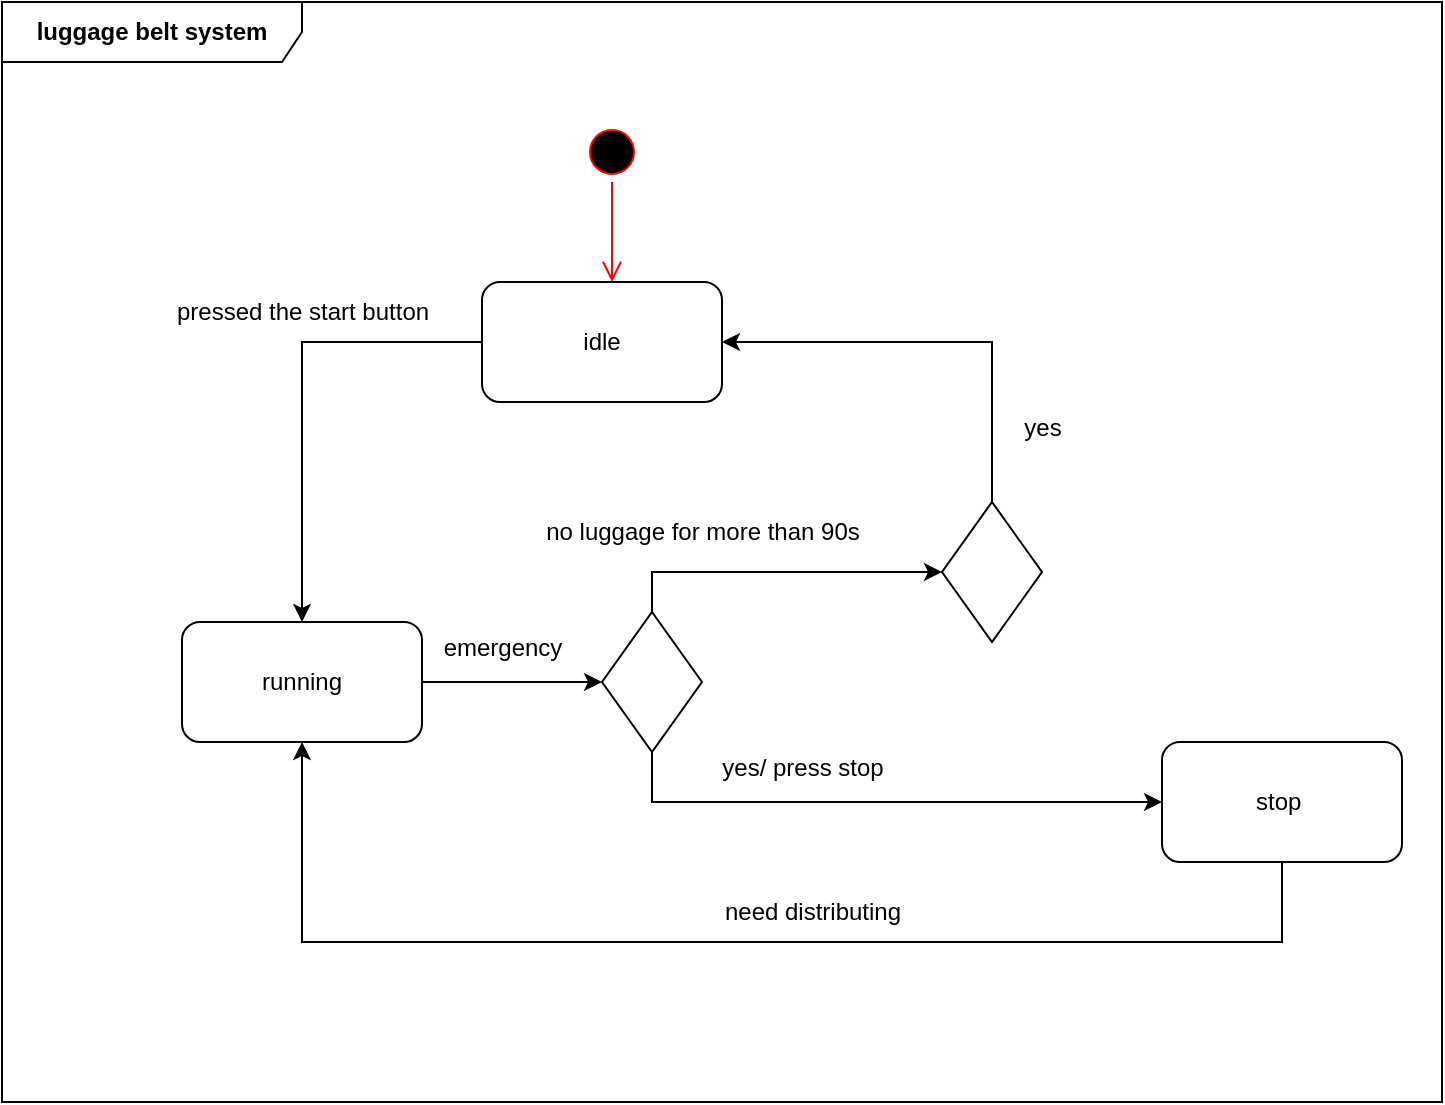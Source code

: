 <mxfile version="25.0.2">
  <diagram name="第 1 页" id="my6psRx36sx4CEshfAXe">
    <mxGraphModel dx="910" dy="682" grid="1" gridSize="10" guides="1" tooltips="1" connect="1" arrows="1" fold="1" page="1" pageScale="1" pageWidth="827" pageHeight="1169" math="0" shadow="0">
      <root>
        <mxCell id="0" />
        <mxCell id="1" parent="0" />
        <mxCell id="9LTyGF_zmnU4k7wedIG_-1" value="&lt;div class=&quot;lake-content&quot;&gt;&lt;strong&gt;&lt;span style=&quot;&quot; class=&quot;ne-text&quot;&gt;luggage belt system&lt;/span&gt;&lt;/strong&gt;&lt;/div&gt;" style="shape=umlFrame;whiteSpace=wrap;html=1;pointerEvents=0;fontColor=default;width=150;height=30;" vertex="1" parent="1">
          <mxGeometry x="20" y="60" width="720" height="550" as="geometry" />
        </mxCell>
        <mxCell id="9LTyGF_zmnU4k7wedIG_-2" value="" style="ellipse;html=1;shape=startState;fillColor=#000000;strokeColor=#ff0000;" vertex="1" parent="1">
          <mxGeometry x="310" y="120" width="30" height="30" as="geometry" />
        </mxCell>
        <mxCell id="9LTyGF_zmnU4k7wedIG_-3" value="" style="edgeStyle=orthogonalEdgeStyle;html=1;verticalAlign=bottom;endArrow=open;endSize=8;strokeColor=#ff0000;rounded=0;" edge="1" source="9LTyGF_zmnU4k7wedIG_-2" parent="1">
          <mxGeometry relative="1" as="geometry">
            <mxPoint x="325" y="200" as="targetPoint" />
          </mxGeometry>
        </mxCell>
        <mxCell id="9LTyGF_zmnU4k7wedIG_-9" value="" style="edgeStyle=orthogonalEdgeStyle;rounded=0;orthogonalLoop=1;jettySize=auto;html=1;" edge="1" parent="1" source="9LTyGF_zmnU4k7wedIG_-6" target="9LTyGF_zmnU4k7wedIG_-8">
          <mxGeometry relative="1" as="geometry" />
        </mxCell>
        <mxCell id="9LTyGF_zmnU4k7wedIG_-6" value="idle" style="rounded=1;whiteSpace=wrap;html=1;" vertex="1" parent="1">
          <mxGeometry x="260" y="200" width="120" height="60" as="geometry" />
        </mxCell>
        <mxCell id="9LTyGF_zmnU4k7wedIG_-26" style="edgeStyle=orthogonalEdgeStyle;rounded=0;orthogonalLoop=1;jettySize=auto;html=1;exitX=1;exitY=0.5;exitDx=0;exitDy=0;entryX=0;entryY=0.5;entryDx=0;entryDy=0;" edge="1" parent="1" source="9LTyGF_zmnU4k7wedIG_-8" target="9LTyGF_zmnU4k7wedIG_-24">
          <mxGeometry relative="1" as="geometry" />
        </mxCell>
        <mxCell id="9LTyGF_zmnU4k7wedIG_-8" value="running" style="whiteSpace=wrap;html=1;rounded=1;" vertex="1" parent="1">
          <mxGeometry x="110" y="370" width="120" height="60" as="geometry" />
        </mxCell>
        <mxCell id="9LTyGF_zmnU4k7wedIG_-10" value="&lt;div class=&quot;lake-content&quot;&gt;&lt;span class=&quot;ne-text&quot; style=&quot;&quot;&gt;pressed the start button&lt;/span&gt;&lt;/div&gt;" style="text;html=1;align=center;verticalAlign=middle;resizable=0;points=[];autosize=1;strokeColor=none;fillColor=none;fontColor=default;" vertex="1" parent="1">
          <mxGeometry x="95" y="200" width="150" height="30" as="geometry" />
        </mxCell>
        <mxCell id="9LTyGF_zmnU4k7wedIG_-20" style="edgeStyle=orthogonalEdgeStyle;rounded=0;orthogonalLoop=1;jettySize=auto;html=1;entryX=0.5;entryY=1;entryDx=0;entryDy=0;exitX=0.5;exitY=1;exitDx=0;exitDy=0;" edge="1" parent="1" source="9LTyGF_zmnU4k7wedIG_-18" target="9LTyGF_zmnU4k7wedIG_-8">
          <mxGeometry relative="1" as="geometry">
            <Array as="points">
              <mxPoint x="660" y="530" />
              <mxPoint x="170" y="530" />
            </Array>
          </mxGeometry>
        </mxCell>
        <mxCell id="9LTyGF_zmnU4k7wedIG_-18" value="stop&amp;nbsp;" style="whiteSpace=wrap;html=1;rounded=1;" vertex="1" parent="1">
          <mxGeometry x="600" y="430" width="120" height="60" as="geometry" />
        </mxCell>
        <mxCell id="9LTyGF_zmnU4k7wedIG_-21" value="&lt;span style=&quot;color: rgba(0, 0, 0, 0); font-family: monospace; font-size: 0px; text-align: start;&quot;&gt;%3CmxGraphModel%3E%3Croot%3E%3CmxCell%20id%3D%220%22%2F%3E%3CmxCell%20id%3D%221%22%20parent%3D%220%22%2F%3E%3CmxCell%20id%3D%222%22%20value%3D%22need%20distributing%22%20style%3D%22text%3Bhtml%3D1%3Balign%3Dcenter%3BverticalAlign%3Dmiddle%3Bresizable%3D0%3Bpoints%3D%5B%5D%3Bautosize%3D1%3BstrokeColor%3Dnone%3BfillColor%3Dnone%3B%22%20vertex%3D%221%22%20parent%3D%221%22%3E%3CmxGeometry%20x%3D%22170%22%20y%3D%22290%22%20width%3D%22110%22%20height%3D%2230%22%20as%3D%22geometry%22%2F%3E%3C%2FmxCell%3E%3C%2Froot%3E%3C%2FmxGraphModel%3E&lt;/span&gt;" style="text;html=1;align=center;verticalAlign=middle;resizable=0;points=[];autosize=1;strokeColor=none;fillColor=none;" vertex="1" parent="1">
          <mxGeometry x="360" y="498" width="20" height="30" as="geometry" />
        </mxCell>
        <mxCell id="9LTyGF_zmnU4k7wedIG_-23" value="need distributing" style="text;html=1;align=center;verticalAlign=middle;resizable=0;points=[];autosize=1;strokeColor=none;fillColor=none;" vertex="1" parent="1">
          <mxGeometry x="370" y="500" width="110" height="30" as="geometry" />
        </mxCell>
        <mxCell id="9LTyGF_zmnU4k7wedIG_-32" value="" style="edgeStyle=orthogonalEdgeStyle;rounded=0;orthogonalLoop=1;jettySize=auto;html=1;exitX=0.5;exitY=0;exitDx=0;exitDy=0;" edge="1" parent="1" source="9LTyGF_zmnU4k7wedIG_-24" target="9LTyGF_zmnU4k7wedIG_-31">
          <mxGeometry relative="1" as="geometry" />
        </mxCell>
        <mxCell id="9LTyGF_zmnU4k7wedIG_-40" style="edgeStyle=orthogonalEdgeStyle;rounded=0;orthogonalLoop=1;jettySize=auto;html=1;exitX=0.5;exitY=1;exitDx=0;exitDy=0;entryX=0;entryY=0.5;entryDx=0;entryDy=0;" edge="1" parent="1" source="9LTyGF_zmnU4k7wedIG_-24" target="9LTyGF_zmnU4k7wedIG_-18">
          <mxGeometry relative="1" as="geometry" />
        </mxCell>
        <mxCell id="9LTyGF_zmnU4k7wedIG_-24" value="" style="rhombus;whiteSpace=wrap;html=1;" vertex="1" parent="1">
          <mxGeometry x="320" y="365" width="50" height="70" as="geometry" />
        </mxCell>
        <mxCell id="9LTyGF_zmnU4k7wedIG_-34" style="edgeStyle=orthogonalEdgeStyle;rounded=0;orthogonalLoop=1;jettySize=auto;html=1;exitX=0.5;exitY=0;exitDx=0;exitDy=0;entryX=1;entryY=0.5;entryDx=0;entryDy=0;" edge="1" parent="1" source="9LTyGF_zmnU4k7wedIG_-31" target="9LTyGF_zmnU4k7wedIG_-6">
          <mxGeometry relative="1" as="geometry" />
        </mxCell>
        <mxCell id="9LTyGF_zmnU4k7wedIG_-31" value="" style="rhombus;whiteSpace=wrap;html=1;" vertex="1" parent="1">
          <mxGeometry x="490" y="310" width="50" height="70" as="geometry" />
        </mxCell>
        <mxCell id="9LTyGF_zmnU4k7wedIG_-38" value="emergency" style="text;html=1;align=center;verticalAlign=middle;resizable=0;points=[];autosize=1;strokeColor=none;fillColor=none;" vertex="1" parent="1">
          <mxGeometry x="230" y="368" width="80" height="30" as="geometry" />
        </mxCell>
        <mxCell id="9LTyGF_zmnU4k7wedIG_-41" value="yes/ press stop" style="text;html=1;align=center;verticalAlign=middle;resizable=0;points=[];autosize=1;strokeColor=none;fillColor=none;" vertex="1" parent="1">
          <mxGeometry x="370" y="428" width="100" height="30" as="geometry" />
        </mxCell>
        <mxCell id="9LTyGF_zmnU4k7wedIG_-42" value="&lt;div class=&quot;lake-content&quot;&gt;&lt;span style=&quot;&quot; class=&quot;ne-text&quot;&gt;no luggage for more than 90s&lt;/span&gt;&lt;/div&gt;" style="text;html=1;align=center;verticalAlign=middle;resizable=0;points=[];autosize=1;strokeColor=none;fillColor=none;fontColor=default;" vertex="1" parent="1">
          <mxGeometry x="280" y="310" width="180" height="30" as="geometry" />
        </mxCell>
        <mxCell id="9LTyGF_zmnU4k7wedIG_-43" value="yes" style="text;html=1;align=center;verticalAlign=middle;resizable=0;points=[];autosize=1;strokeColor=none;fillColor=none;" vertex="1" parent="1">
          <mxGeometry x="520" y="258" width="40" height="30" as="geometry" />
        </mxCell>
      </root>
    </mxGraphModel>
  </diagram>
</mxfile>
